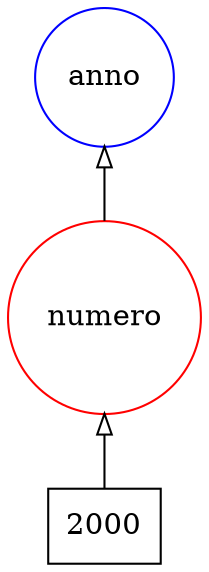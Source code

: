 digraph {
   rankdir=BT;
   edge [arrowhead=empty];

   subgraph {
      rank="source";
      edge [arrowhead=normal];
      node [shape=box];
      t120 [label="2000"];
   }

   subgraph {
      rank="same";
      node [color=red,shape=circle];
      tag154 [label=numero]; 
   }

   subgraph {
      rank="same";
      node [color=blue,shape=circle];
      tag245 [label=anno]; 
   }

   subgraph {
      rank="same";
      node [color=green,shape=circle];
   }

   subgraph {
      rank="same";
      node [color=orange,shape=circle];
   }
   tag154 -> tag245;
   t120 -> tag154;
}